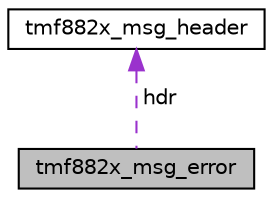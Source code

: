 digraph "tmf882x_msg_error"
{
 // LATEX_PDF_SIZE
  edge [fontname="Helvetica",fontsize="10",labelfontname="Helvetica",labelfontsize="10"];
  node [fontname="Helvetica",fontsize="10",shape=record];
  Node1 [label="tmf882x_msg_error",height=0.2,width=0.4,color="black", fillcolor="grey75", style="filled", fontcolor="black",tooltip="TMF882X error message type."];
  Node2 -> Node1 [dir="back",color="darkorchid3",fontsize="10",style="dashed",label=" hdr" ];
  Node2 [label="tmf882x_msg_header",height=0.2,width=0.4,color="black", fillcolor="white", style="filled",URL="$structtmf882x__msg__header.html",tooltip="TMF882X message header type."];
}

